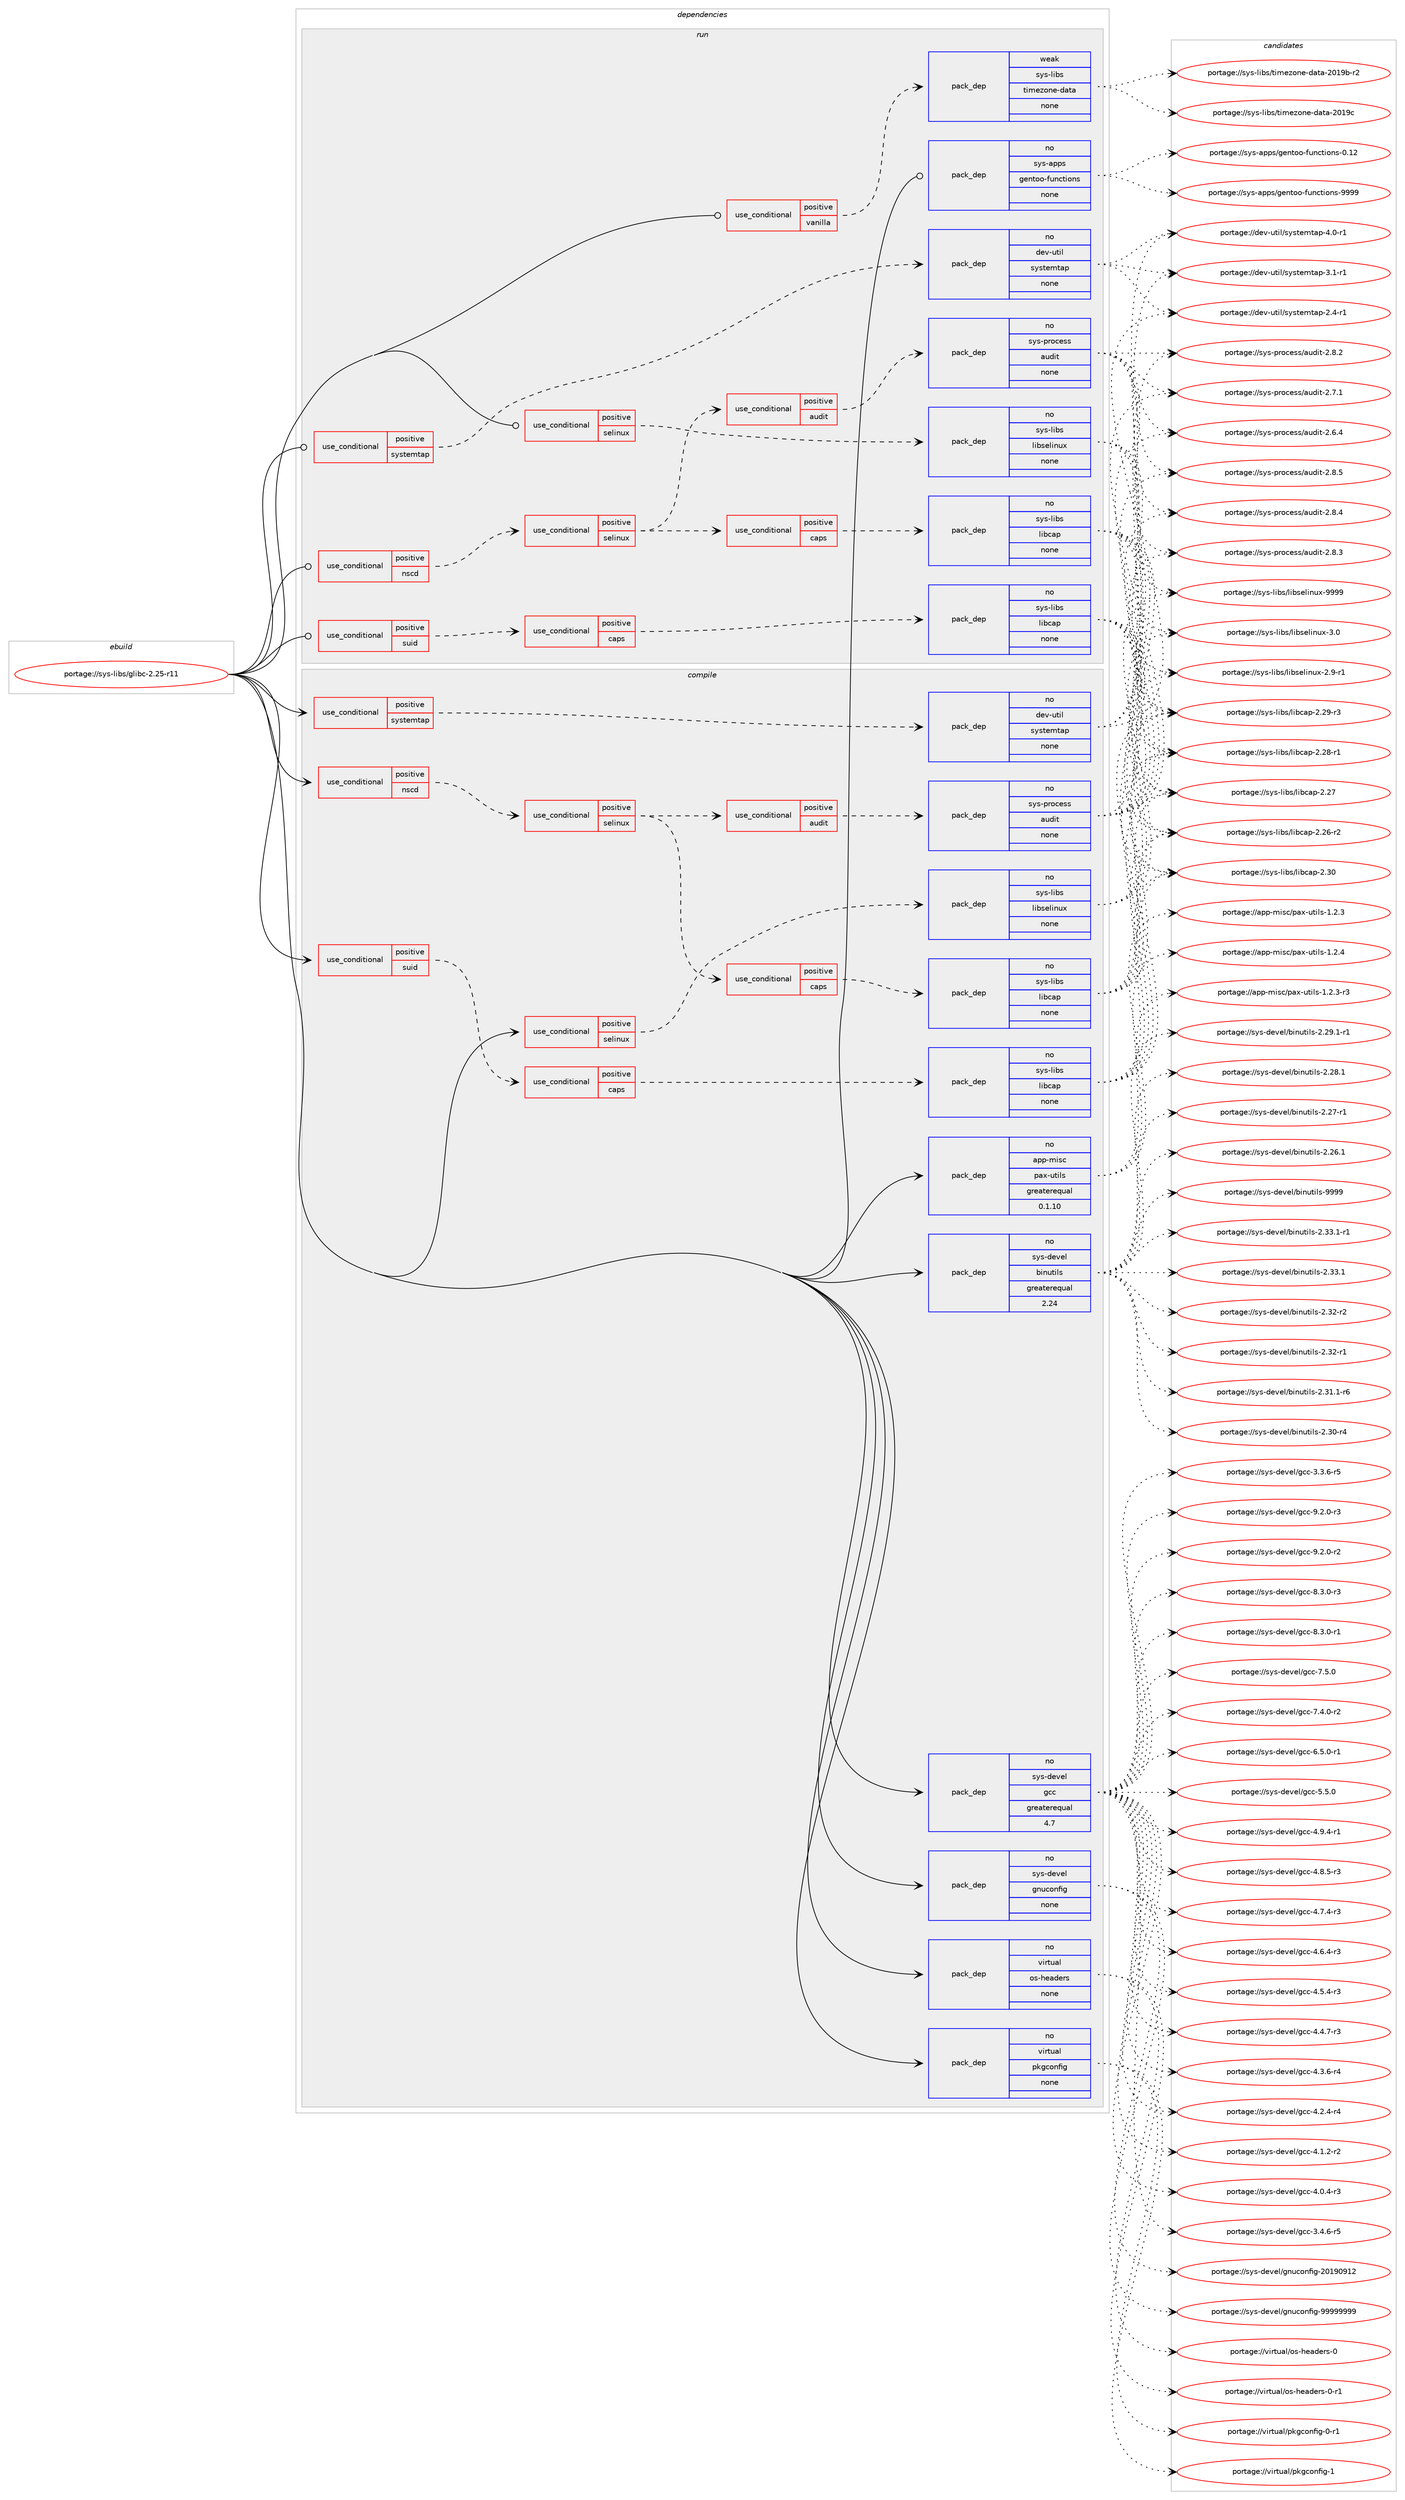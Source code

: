 digraph prolog {

# *************
# Graph options
# *************

newrank=true;
concentrate=true;
compound=true;
graph [rankdir=LR,fontname=Helvetica,fontsize=10,ranksep=1.5];#, ranksep=2.5, nodesep=0.2];
edge  [arrowhead=vee];
node  [fontname=Helvetica,fontsize=10];

# **********
# The ebuild
# **********

subgraph cluster_leftcol {
color=gray;
rank=same;
label=<<i>ebuild</i>>;
id [label="portage://sys-libs/glibc-2.25-r11", color=red, width=4, href="../sys-libs/glibc-2.25-r11.svg"];
}

# ****************
# The dependencies
# ****************

subgraph cluster_midcol {
color=gray;
label=<<i>dependencies</i>>;
subgraph cluster_compile {
fillcolor="#eeeeee";
style=filled;
label=<<i>compile</i>>;
subgraph cond8463 {
dependency45123 [label=<<TABLE BORDER="0" CELLBORDER="1" CELLSPACING="0" CELLPADDING="4"><TR><TD ROWSPAN="3" CELLPADDING="10">use_conditional</TD></TR><TR><TD>positive</TD></TR><TR><TD>nscd</TD></TR></TABLE>>, shape=none, color=red];
subgraph cond8464 {
dependency45124 [label=<<TABLE BORDER="0" CELLBORDER="1" CELLSPACING="0" CELLPADDING="4"><TR><TD ROWSPAN="3" CELLPADDING="10">use_conditional</TD></TR><TR><TD>positive</TD></TR><TR><TD>selinux</TD></TR></TABLE>>, shape=none, color=red];
subgraph cond8465 {
dependency45125 [label=<<TABLE BORDER="0" CELLBORDER="1" CELLSPACING="0" CELLPADDING="4"><TR><TD ROWSPAN="3" CELLPADDING="10">use_conditional</TD></TR><TR><TD>positive</TD></TR><TR><TD>audit</TD></TR></TABLE>>, shape=none, color=red];
subgraph pack35515 {
dependency45126 [label=<<TABLE BORDER="0" CELLBORDER="1" CELLSPACING="0" CELLPADDING="4" WIDTH="220"><TR><TD ROWSPAN="6" CELLPADDING="30">pack_dep</TD></TR><TR><TD WIDTH="110">no</TD></TR><TR><TD>sys-process</TD></TR><TR><TD>audit</TD></TR><TR><TD>none</TD></TR><TR><TD></TD></TR></TABLE>>, shape=none, color=blue];
}
dependency45125:e -> dependency45126:w [weight=20,style="dashed",arrowhead="vee"];
}
dependency45124:e -> dependency45125:w [weight=20,style="dashed",arrowhead="vee"];
subgraph cond8466 {
dependency45127 [label=<<TABLE BORDER="0" CELLBORDER="1" CELLSPACING="0" CELLPADDING="4"><TR><TD ROWSPAN="3" CELLPADDING="10">use_conditional</TD></TR><TR><TD>positive</TD></TR><TR><TD>caps</TD></TR></TABLE>>, shape=none, color=red];
subgraph pack35516 {
dependency45128 [label=<<TABLE BORDER="0" CELLBORDER="1" CELLSPACING="0" CELLPADDING="4" WIDTH="220"><TR><TD ROWSPAN="6" CELLPADDING="30">pack_dep</TD></TR><TR><TD WIDTH="110">no</TD></TR><TR><TD>sys-libs</TD></TR><TR><TD>libcap</TD></TR><TR><TD>none</TD></TR><TR><TD></TD></TR></TABLE>>, shape=none, color=blue];
}
dependency45127:e -> dependency45128:w [weight=20,style="dashed",arrowhead="vee"];
}
dependency45124:e -> dependency45127:w [weight=20,style="dashed",arrowhead="vee"];
}
dependency45123:e -> dependency45124:w [weight=20,style="dashed",arrowhead="vee"];
}
id:e -> dependency45123:w [weight=20,style="solid",arrowhead="vee"];
subgraph cond8467 {
dependency45129 [label=<<TABLE BORDER="0" CELLBORDER="1" CELLSPACING="0" CELLPADDING="4"><TR><TD ROWSPAN="3" CELLPADDING="10">use_conditional</TD></TR><TR><TD>positive</TD></TR><TR><TD>selinux</TD></TR></TABLE>>, shape=none, color=red];
subgraph pack35517 {
dependency45130 [label=<<TABLE BORDER="0" CELLBORDER="1" CELLSPACING="0" CELLPADDING="4" WIDTH="220"><TR><TD ROWSPAN="6" CELLPADDING="30">pack_dep</TD></TR><TR><TD WIDTH="110">no</TD></TR><TR><TD>sys-libs</TD></TR><TR><TD>libselinux</TD></TR><TR><TD>none</TD></TR><TR><TD></TD></TR></TABLE>>, shape=none, color=blue];
}
dependency45129:e -> dependency45130:w [weight=20,style="dashed",arrowhead="vee"];
}
id:e -> dependency45129:w [weight=20,style="solid",arrowhead="vee"];
subgraph cond8468 {
dependency45131 [label=<<TABLE BORDER="0" CELLBORDER="1" CELLSPACING="0" CELLPADDING="4"><TR><TD ROWSPAN="3" CELLPADDING="10">use_conditional</TD></TR><TR><TD>positive</TD></TR><TR><TD>suid</TD></TR></TABLE>>, shape=none, color=red];
subgraph cond8469 {
dependency45132 [label=<<TABLE BORDER="0" CELLBORDER="1" CELLSPACING="0" CELLPADDING="4"><TR><TD ROWSPAN="3" CELLPADDING="10">use_conditional</TD></TR><TR><TD>positive</TD></TR><TR><TD>caps</TD></TR></TABLE>>, shape=none, color=red];
subgraph pack35518 {
dependency45133 [label=<<TABLE BORDER="0" CELLBORDER="1" CELLSPACING="0" CELLPADDING="4" WIDTH="220"><TR><TD ROWSPAN="6" CELLPADDING="30">pack_dep</TD></TR><TR><TD WIDTH="110">no</TD></TR><TR><TD>sys-libs</TD></TR><TR><TD>libcap</TD></TR><TR><TD>none</TD></TR><TR><TD></TD></TR></TABLE>>, shape=none, color=blue];
}
dependency45132:e -> dependency45133:w [weight=20,style="dashed",arrowhead="vee"];
}
dependency45131:e -> dependency45132:w [weight=20,style="dashed",arrowhead="vee"];
}
id:e -> dependency45131:w [weight=20,style="solid",arrowhead="vee"];
subgraph cond8470 {
dependency45134 [label=<<TABLE BORDER="0" CELLBORDER="1" CELLSPACING="0" CELLPADDING="4"><TR><TD ROWSPAN="3" CELLPADDING="10">use_conditional</TD></TR><TR><TD>positive</TD></TR><TR><TD>systemtap</TD></TR></TABLE>>, shape=none, color=red];
subgraph pack35519 {
dependency45135 [label=<<TABLE BORDER="0" CELLBORDER="1" CELLSPACING="0" CELLPADDING="4" WIDTH="220"><TR><TD ROWSPAN="6" CELLPADDING="30">pack_dep</TD></TR><TR><TD WIDTH="110">no</TD></TR><TR><TD>dev-util</TD></TR><TR><TD>systemtap</TD></TR><TR><TD>none</TD></TR><TR><TD></TD></TR></TABLE>>, shape=none, color=blue];
}
dependency45134:e -> dependency45135:w [weight=20,style="dashed",arrowhead="vee"];
}
id:e -> dependency45134:w [weight=20,style="solid",arrowhead="vee"];
subgraph pack35520 {
dependency45136 [label=<<TABLE BORDER="0" CELLBORDER="1" CELLSPACING="0" CELLPADDING="4" WIDTH="220"><TR><TD ROWSPAN="6" CELLPADDING="30">pack_dep</TD></TR><TR><TD WIDTH="110">no</TD></TR><TR><TD>app-misc</TD></TR><TR><TD>pax-utils</TD></TR><TR><TD>greaterequal</TD></TR><TR><TD>0.1.10</TD></TR></TABLE>>, shape=none, color=blue];
}
id:e -> dependency45136:w [weight=20,style="solid",arrowhead="vee"];
subgraph pack35521 {
dependency45137 [label=<<TABLE BORDER="0" CELLBORDER="1" CELLSPACING="0" CELLPADDING="4" WIDTH="220"><TR><TD ROWSPAN="6" CELLPADDING="30">pack_dep</TD></TR><TR><TD WIDTH="110">no</TD></TR><TR><TD>sys-devel</TD></TR><TR><TD>binutils</TD></TR><TR><TD>greaterequal</TD></TR><TR><TD>2.24</TD></TR></TABLE>>, shape=none, color=blue];
}
id:e -> dependency45137:w [weight=20,style="solid",arrowhead="vee"];
subgraph pack35522 {
dependency45138 [label=<<TABLE BORDER="0" CELLBORDER="1" CELLSPACING="0" CELLPADDING="4" WIDTH="220"><TR><TD ROWSPAN="6" CELLPADDING="30">pack_dep</TD></TR><TR><TD WIDTH="110">no</TD></TR><TR><TD>sys-devel</TD></TR><TR><TD>gcc</TD></TR><TR><TD>greaterequal</TD></TR><TR><TD>4.7</TD></TR></TABLE>>, shape=none, color=blue];
}
id:e -> dependency45138:w [weight=20,style="solid",arrowhead="vee"];
subgraph pack35523 {
dependency45139 [label=<<TABLE BORDER="0" CELLBORDER="1" CELLSPACING="0" CELLPADDING="4" WIDTH="220"><TR><TD ROWSPAN="6" CELLPADDING="30">pack_dep</TD></TR><TR><TD WIDTH="110">no</TD></TR><TR><TD>sys-devel</TD></TR><TR><TD>gnuconfig</TD></TR><TR><TD>none</TD></TR><TR><TD></TD></TR></TABLE>>, shape=none, color=blue];
}
id:e -> dependency45139:w [weight=20,style="solid",arrowhead="vee"];
subgraph pack35524 {
dependency45140 [label=<<TABLE BORDER="0" CELLBORDER="1" CELLSPACING="0" CELLPADDING="4" WIDTH="220"><TR><TD ROWSPAN="6" CELLPADDING="30">pack_dep</TD></TR><TR><TD WIDTH="110">no</TD></TR><TR><TD>virtual</TD></TR><TR><TD>os-headers</TD></TR><TR><TD>none</TD></TR><TR><TD></TD></TR></TABLE>>, shape=none, color=blue];
}
id:e -> dependency45140:w [weight=20,style="solid",arrowhead="vee"];
subgraph pack35525 {
dependency45141 [label=<<TABLE BORDER="0" CELLBORDER="1" CELLSPACING="0" CELLPADDING="4" WIDTH="220"><TR><TD ROWSPAN="6" CELLPADDING="30">pack_dep</TD></TR><TR><TD WIDTH="110">no</TD></TR><TR><TD>virtual</TD></TR><TR><TD>pkgconfig</TD></TR><TR><TD>none</TD></TR><TR><TD></TD></TR></TABLE>>, shape=none, color=blue];
}
id:e -> dependency45141:w [weight=20,style="solid",arrowhead="vee"];
}
subgraph cluster_compileandrun {
fillcolor="#eeeeee";
style=filled;
label=<<i>compile and run</i>>;
}
subgraph cluster_run {
fillcolor="#eeeeee";
style=filled;
label=<<i>run</i>>;
subgraph cond8471 {
dependency45142 [label=<<TABLE BORDER="0" CELLBORDER="1" CELLSPACING="0" CELLPADDING="4"><TR><TD ROWSPAN="3" CELLPADDING="10">use_conditional</TD></TR><TR><TD>positive</TD></TR><TR><TD>nscd</TD></TR></TABLE>>, shape=none, color=red];
subgraph cond8472 {
dependency45143 [label=<<TABLE BORDER="0" CELLBORDER="1" CELLSPACING="0" CELLPADDING="4"><TR><TD ROWSPAN="3" CELLPADDING="10">use_conditional</TD></TR><TR><TD>positive</TD></TR><TR><TD>selinux</TD></TR></TABLE>>, shape=none, color=red];
subgraph cond8473 {
dependency45144 [label=<<TABLE BORDER="0" CELLBORDER="1" CELLSPACING="0" CELLPADDING="4"><TR><TD ROWSPAN="3" CELLPADDING="10">use_conditional</TD></TR><TR><TD>positive</TD></TR><TR><TD>audit</TD></TR></TABLE>>, shape=none, color=red];
subgraph pack35526 {
dependency45145 [label=<<TABLE BORDER="0" CELLBORDER="1" CELLSPACING="0" CELLPADDING="4" WIDTH="220"><TR><TD ROWSPAN="6" CELLPADDING="30">pack_dep</TD></TR><TR><TD WIDTH="110">no</TD></TR><TR><TD>sys-process</TD></TR><TR><TD>audit</TD></TR><TR><TD>none</TD></TR><TR><TD></TD></TR></TABLE>>, shape=none, color=blue];
}
dependency45144:e -> dependency45145:w [weight=20,style="dashed",arrowhead="vee"];
}
dependency45143:e -> dependency45144:w [weight=20,style="dashed",arrowhead="vee"];
subgraph cond8474 {
dependency45146 [label=<<TABLE BORDER="0" CELLBORDER="1" CELLSPACING="0" CELLPADDING="4"><TR><TD ROWSPAN="3" CELLPADDING="10">use_conditional</TD></TR><TR><TD>positive</TD></TR><TR><TD>caps</TD></TR></TABLE>>, shape=none, color=red];
subgraph pack35527 {
dependency45147 [label=<<TABLE BORDER="0" CELLBORDER="1" CELLSPACING="0" CELLPADDING="4" WIDTH="220"><TR><TD ROWSPAN="6" CELLPADDING="30">pack_dep</TD></TR><TR><TD WIDTH="110">no</TD></TR><TR><TD>sys-libs</TD></TR><TR><TD>libcap</TD></TR><TR><TD>none</TD></TR><TR><TD></TD></TR></TABLE>>, shape=none, color=blue];
}
dependency45146:e -> dependency45147:w [weight=20,style="dashed",arrowhead="vee"];
}
dependency45143:e -> dependency45146:w [weight=20,style="dashed",arrowhead="vee"];
}
dependency45142:e -> dependency45143:w [weight=20,style="dashed",arrowhead="vee"];
}
id:e -> dependency45142:w [weight=20,style="solid",arrowhead="odot"];
subgraph cond8475 {
dependency45148 [label=<<TABLE BORDER="0" CELLBORDER="1" CELLSPACING="0" CELLPADDING="4"><TR><TD ROWSPAN="3" CELLPADDING="10">use_conditional</TD></TR><TR><TD>positive</TD></TR><TR><TD>selinux</TD></TR></TABLE>>, shape=none, color=red];
subgraph pack35528 {
dependency45149 [label=<<TABLE BORDER="0" CELLBORDER="1" CELLSPACING="0" CELLPADDING="4" WIDTH="220"><TR><TD ROWSPAN="6" CELLPADDING="30">pack_dep</TD></TR><TR><TD WIDTH="110">no</TD></TR><TR><TD>sys-libs</TD></TR><TR><TD>libselinux</TD></TR><TR><TD>none</TD></TR><TR><TD></TD></TR></TABLE>>, shape=none, color=blue];
}
dependency45148:e -> dependency45149:w [weight=20,style="dashed",arrowhead="vee"];
}
id:e -> dependency45148:w [weight=20,style="solid",arrowhead="odot"];
subgraph cond8476 {
dependency45150 [label=<<TABLE BORDER="0" CELLBORDER="1" CELLSPACING="0" CELLPADDING="4"><TR><TD ROWSPAN="3" CELLPADDING="10">use_conditional</TD></TR><TR><TD>positive</TD></TR><TR><TD>suid</TD></TR></TABLE>>, shape=none, color=red];
subgraph cond8477 {
dependency45151 [label=<<TABLE BORDER="0" CELLBORDER="1" CELLSPACING="0" CELLPADDING="4"><TR><TD ROWSPAN="3" CELLPADDING="10">use_conditional</TD></TR><TR><TD>positive</TD></TR><TR><TD>caps</TD></TR></TABLE>>, shape=none, color=red];
subgraph pack35529 {
dependency45152 [label=<<TABLE BORDER="0" CELLBORDER="1" CELLSPACING="0" CELLPADDING="4" WIDTH="220"><TR><TD ROWSPAN="6" CELLPADDING="30">pack_dep</TD></TR><TR><TD WIDTH="110">no</TD></TR><TR><TD>sys-libs</TD></TR><TR><TD>libcap</TD></TR><TR><TD>none</TD></TR><TR><TD></TD></TR></TABLE>>, shape=none, color=blue];
}
dependency45151:e -> dependency45152:w [weight=20,style="dashed",arrowhead="vee"];
}
dependency45150:e -> dependency45151:w [weight=20,style="dashed",arrowhead="vee"];
}
id:e -> dependency45150:w [weight=20,style="solid",arrowhead="odot"];
subgraph cond8478 {
dependency45153 [label=<<TABLE BORDER="0" CELLBORDER="1" CELLSPACING="0" CELLPADDING="4"><TR><TD ROWSPAN="3" CELLPADDING="10">use_conditional</TD></TR><TR><TD>positive</TD></TR><TR><TD>systemtap</TD></TR></TABLE>>, shape=none, color=red];
subgraph pack35530 {
dependency45154 [label=<<TABLE BORDER="0" CELLBORDER="1" CELLSPACING="0" CELLPADDING="4" WIDTH="220"><TR><TD ROWSPAN="6" CELLPADDING="30">pack_dep</TD></TR><TR><TD WIDTH="110">no</TD></TR><TR><TD>dev-util</TD></TR><TR><TD>systemtap</TD></TR><TR><TD>none</TD></TR><TR><TD></TD></TR></TABLE>>, shape=none, color=blue];
}
dependency45153:e -> dependency45154:w [weight=20,style="dashed",arrowhead="vee"];
}
id:e -> dependency45153:w [weight=20,style="solid",arrowhead="odot"];
subgraph cond8479 {
dependency45155 [label=<<TABLE BORDER="0" CELLBORDER="1" CELLSPACING="0" CELLPADDING="4"><TR><TD ROWSPAN="3" CELLPADDING="10">use_conditional</TD></TR><TR><TD>positive</TD></TR><TR><TD>vanilla</TD></TR></TABLE>>, shape=none, color=red];
subgraph pack35531 {
dependency45156 [label=<<TABLE BORDER="0" CELLBORDER="1" CELLSPACING="0" CELLPADDING="4" WIDTH="220"><TR><TD ROWSPAN="6" CELLPADDING="30">pack_dep</TD></TR><TR><TD WIDTH="110">weak</TD></TR><TR><TD>sys-libs</TD></TR><TR><TD>timezone-data</TD></TR><TR><TD>none</TD></TR><TR><TD></TD></TR></TABLE>>, shape=none, color=blue];
}
dependency45155:e -> dependency45156:w [weight=20,style="dashed",arrowhead="vee"];
}
id:e -> dependency45155:w [weight=20,style="solid",arrowhead="odot"];
subgraph pack35532 {
dependency45157 [label=<<TABLE BORDER="0" CELLBORDER="1" CELLSPACING="0" CELLPADDING="4" WIDTH="220"><TR><TD ROWSPAN="6" CELLPADDING="30">pack_dep</TD></TR><TR><TD WIDTH="110">no</TD></TR><TR><TD>sys-apps</TD></TR><TR><TD>gentoo-functions</TD></TR><TR><TD>none</TD></TR><TR><TD></TD></TR></TABLE>>, shape=none, color=blue];
}
id:e -> dependency45157:w [weight=20,style="solid",arrowhead="odot"];
}
}

# **************
# The candidates
# **************

subgraph cluster_choices {
rank=same;
color=gray;
label=<<i>candidates</i>>;

subgraph choice35515 {
color=black;
nodesep=1;
choice11512111545112114111991011151154797117100105116455046564653 [label="portage://sys-process/audit-2.8.5", color=red, width=4,href="../sys-process/audit-2.8.5.svg"];
choice11512111545112114111991011151154797117100105116455046564652 [label="portage://sys-process/audit-2.8.4", color=red, width=4,href="../sys-process/audit-2.8.4.svg"];
choice11512111545112114111991011151154797117100105116455046564651 [label="portage://sys-process/audit-2.8.3", color=red, width=4,href="../sys-process/audit-2.8.3.svg"];
choice11512111545112114111991011151154797117100105116455046564650 [label="portage://sys-process/audit-2.8.2", color=red, width=4,href="../sys-process/audit-2.8.2.svg"];
choice11512111545112114111991011151154797117100105116455046554649 [label="portage://sys-process/audit-2.7.1", color=red, width=4,href="../sys-process/audit-2.7.1.svg"];
choice11512111545112114111991011151154797117100105116455046544652 [label="portage://sys-process/audit-2.6.4", color=red, width=4,href="../sys-process/audit-2.6.4.svg"];
dependency45126:e -> choice11512111545112114111991011151154797117100105116455046564653:w [style=dotted,weight="100"];
dependency45126:e -> choice11512111545112114111991011151154797117100105116455046564652:w [style=dotted,weight="100"];
dependency45126:e -> choice11512111545112114111991011151154797117100105116455046564651:w [style=dotted,weight="100"];
dependency45126:e -> choice11512111545112114111991011151154797117100105116455046564650:w [style=dotted,weight="100"];
dependency45126:e -> choice11512111545112114111991011151154797117100105116455046554649:w [style=dotted,weight="100"];
dependency45126:e -> choice11512111545112114111991011151154797117100105116455046544652:w [style=dotted,weight="100"];
}
subgraph choice35516 {
color=black;
nodesep=1;
choice1151211154510810598115471081059899971124550465148 [label="portage://sys-libs/libcap-2.30", color=red, width=4,href="../sys-libs/libcap-2.30.svg"];
choice11512111545108105981154710810598999711245504650574511451 [label="portage://sys-libs/libcap-2.29-r3", color=red, width=4,href="../sys-libs/libcap-2.29-r3.svg"];
choice11512111545108105981154710810598999711245504650564511449 [label="portage://sys-libs/libcap-2.28-r1", color=red, width=4,href="../sys-libs/libcap-2.28-r1.svg"];
choice1151211154510810598115471081059899971124550465055 [label="portage://sys-libs/libcap-2.27", color=red, width=4,href="../sys-libs/libcap-2.27.svg"];
choice11512111545108105981154710810598999711245504650544511450 [label="portage://sys-libs/libcap-2.26-r2", color=red, width=4,href="../sys-libs/libcap-2.26-r2.svg"];
dependency45128:e -> choice1151211154510810598115471081059899971124550465148:w [style=dotted,weight="100"];
dependency45128:e -> choice11512111545108105981154710810598999711245504650574511451:w [style=dotted,weight="100"];
dependency45128:e -> choice11512111545108105981154710810598999711245504650564511449:w [style=dotted,weight="100"];
dependency45128:e -> choice1151211154510810598115471081059899971124550465055:w [style=dotted,weight="100"];
dependency45128:e -> choice11512111545108105981154710810598999711245504650544511450:w [style=dotted,weight="100"];
}
subgraph choice35517 {
color=black;
nodesep=1;
choice115121115451081059811547108105981151011081051101171204557575757 [label="portage://sys-libs/libselinux-9999", color=red, width=4,href="../sys-libs/libselinux-9999.svg"];
choice1151211154510810598115471081059811510110810511011712045514648 [label="portage://sys-libs/libselinux-3.0", color=red, width=4,href="../sys-libs/libselinux-3.0.svg"];
choice11512111545108105981154710810598115101108105110117120455046574511449 [label="portage://sys-libs/libselinux-2.9-r1", color=red, width=4,href="../sys-libs/libselinux-2.9-r1.svg"];
dependency45130:e -> choice115121115451081059811547108105981151011081051101171204557575757:w [style=dotted,weight="100"];
dependency45130:e -> choice1151211154510810598115471081059811510110810511011712045514648:w [style=dotted,weight="100"];
dependency45130:e -> choice11512111545108105981154710810598115101108105110117120455046574511449:w [style=dotted,weight="100"];
}
subgraph choice35518 {
color=black;
nodesep=1;
choice1151211154510810598115471081059899971124550465148 [label="portage://sys-libs/libcap-2.30", color=red, width=4,href="../sys-libs/libcap-2.30.svg"];
choice11512111545108105981154710810598999711245504650574511451 [label="portage://sys-libs/libcap-2.29-r3", color=red, width=4,href="../sys-libs/libcap-2.29-r3.svg"];
choice11512111545108105981154710810598999711245504650564511449 [label="portage://sys-libs/libcap-2.28-r1", color=red, width=4,href="../sys-libs/libcap-2.28-r1.svg"];
choice1151211154510810598115471081059899971124550465055 [label="portage://sys-libs/libcap-2.27", color=red, width=4,href="../sys-libs/libcap-2.27.svg"];
choice11512111545108105981154710810598999711245504650544511450 [label="portage://sys-libs/libcap-2.26-r2", color=red, width=4,href="../sys-libs/libcap-2.26-r2.svg"];
dependency45133:e -> choice1151211154510810598115471081059899971124550465148:w [style=dotted,weight="100"];
dependency45133:e -> choice11512111545108105981154710810598999711245504650574511451:w [style=dotted,weight="100"];
dependency45133:e -> choice11512111545108105981154710810598999711245504650564511449:w [style=dotted,weight="100"];
dependency45133:e -> choice1151211154510810598115471081059899971124550465055:w [style=dotted,weight="100"];
dependency45133:e -> choice11512111545108105981154710810598999711245504650544511450:w [style=dotted,weight="100"];
}
subgraph choice35519 {
color=black;
nodesep=1;
choice100101118451171161051084711512111511610110911697112455246484511449 [label="portage://dev-util/systemtap-4.0-r1", color=red, width=4,href="../dev-util/systemtap-4.0-r1.svg"];
choice100101118451171161051084711512111511610110911697112455146494511449 [label="portage://dev-util/systemtap-3.1-r1", color=red, width=4,href="../dev-util/systemtap-3.1-r1.svg"];
choice100101118451171161051084711512111511610110911697112455046524511449 [label="portage://dev-util/systemtap-2.4-r1", color=red, width=4,href="../dev-util/systemtap-2.4-r1.svg"];
dependency45135:e -> choice100101118451171161051084711512111511610110911697112455246484511449:w [style=dotted,weight="100"];
dependency45135:e -> choice100101118451171161051084711512111511610110911697112455146494511449:w [style=dotted,weight="100"];
dependency45135:e -> choice100101118451171161051084711512111511610110911697112455046524511449:w [style=dotted,weight="100"];
}
subgraph choice35520 {
color=black;
nodesep=1;
choice971121124510910511599471129712045117116105108115454946504652 [label="portage://app-misc/pax-utils-1.2.4", color=red, width=4,href="../app-misc/pax-utils-1.2.4.svg"];
choice9711211245109105115994711297120451171161051081154549465046514511451 [label="portage://app-misc/pax-utils-1.2.3-r3", color=red, width=4,href="../app-misc/pax-utils-1.2.3-r3.svg"];
choice971121124510910511599471129712045117116105108115454946504651 [label="portage://app-misc/pax-utils-1.2.3", color=red, width=4,href="../app-misc/pax-utils-1.2.3.svg"];
dependency45136:e -> choice971121124510910511599471129712045117116105108115454946504652:w [style=dotted,weight="100"];
dependency45136:e -> choice9711211245109105115994711297120451171161051081154549465046514511451:w [style=dotted,weight="100"];
dependency45136:e -> choice971121124510910511599471129712045117116105108115454946504651:w [style=dotted,weight="100"];
}
subgraph choice35521 {
color=black;
nodesep=1;
choice1151211154510010111810110847981051101171161051081154557575757 [label="portage://sys-devel/binutils-9999", color=red, width=4,href="../sys-devel/binutils-9999.svg"];
choice115121115451001011181011084798105110117116105108115455046515146494511449 [label="portage://sys-devel/binutils-2.33.1-r1", color=red, width=4,href="../sys-devel/binutils-2.33.1-r1.svg"];
choice11512111545100101118101108479810511011711610510811545504651514649 [label="portage://sys-devel/binutils-2.33.1", color=red, width=4,href="../sys-devel/binutils-2.33.1.svg"];
choice11512111545100101118101108479810511011711610510811545504651504511450 [label="portage://sys-devel/binutils-2.32-r2", color=red, width=4,href="../sys-devel/binutils-2.32-r2.svg"];
choice11512111545100101118101108479810511011711610510811545504651504511449 [label="portage://sys-devel/binutils-2.32-r1", color=red, width=4,href="../sys-devel/binutils-2.32-r1.svg"];
choice115121115451001011181011084798105110117116105108115455046514946494511454 [label="portage://sys-devel/binutils-2.31.1-r6", color=red, width=4,href="../sys-devel/binutils-2.31.1-r6.svg"];
choice11512111545100101118101108479810511011711610510811545504651484511452 [label="portage://sys-devel/binutils-2.30-r4", color=red, width=4,href="../sys-devel/binutils-2.30-r4.svg"];
choice115121115451001011181011084798105110117116105108115455046505746494511449 [label="portage://sys-devel/binutils-2.29.1-r1", color=red, width=4,href="../sys-devel/binutils-2.29.1-r1.svg"];
choice11512111545100101118101108479810511011711610510811545504650564649 [label="portage://sys-devel/binutils-2.28.1", color=red, width=4,href="../sys-devel/binutils-2.28.1.svg"];
choice11512111545100101118101108479810511011711610510811545504650554511449 [label="portage://sys-devel/binutils-2.27-r1", color=red, width=4,href="../sys-devel/binutils-2.27-r1.svg"];
choice11512111545100101118101108479810511011711610510811545504650544649 [label="portage://sys-devel/binutils-2.26.1", color=red, width=4,href="../sys-devel/binutils-2.26.1.svg"];
dependency45137:e -> choice1151211154510010111810110847981051101171161051081154557575757:w [style=dotted,weight="100"];
dependency45137:e -> choice115121115451001011181011084798105110117116105108115455046515146494511449:w [style=dotted,weight="100"];
dependency45137:e -> choice11512111545100101118101108479810511011711610510811545504651514649:w [style=dotted,weight="100"];
dependency45137:e -> choice11512111545100101118101108479810511011711610510811545504651504511450:w [style=dotted,weight="100"];
dependency45137:e -> choice11512111545100101118101108479810511011711610510811545504651504511449:w [style=dotted,weight="100"];
dependency45137:e -> choice115121115451001011181011084798105110117116105108115455046514946494511454:w [style=dotted,weight="100"];
dependency45137:e -> choice11512111545100101118101108479810511011711610510811545504651484511452:w [style=dotted,weight="100"];
dependency45137:e -> choice115121115451001011181011084798105110117116105108115455046505746494511449:w [style=dotted,weight="100"];
dependency45137:e -> choice11512111545100101118101108479810511011711610510811545504650564649:w [style=dotted,weight="100"];
dependency45137:e -> choice11512111545100101118101108479810511011711610510811545504650554511449:w [style=dotted,weight="100"];
dependency45137:e -> choice11512111545100101118101108479810511011711610510811545504650544649:w [style=dotted,weight="100"];
}
subgraph choice35522 {
color=black;
nodesep=1;
choice115121115451001011181011084710399994557465046484511451 [label="portage://sys-devel/gcc-9.2.0-r3", color=red, width=4,href="../sys-devel/gcc-9.2.0-r3.svg"];
choice115121115451001011181011084710399994557465046484511450 [label="portage://sys-devel/gcc-9.2.0-r2", color=red, width=4,href="../sys-devel/gcc-9.2.0-r2.svg"];
choice115121115451001011181011084710399994556465146484511451 [label="portage://sys-devel/gcc-8.3.0-r3", color=red, width=4,href="../sys-devel/gcc-8.3.0-r3.svg"];
choice115121115451001011181011084710399994556465146484511449 [label="portage://sys-devel/gcc-8.3.0-r1", color=red, width=4,href="../sys-devel/gcc-8.3.0-r1.svg"];
choice11512111545100101118101108471039999455546534648 [label="portage://sys-devel/gcc-7.5.0", color=red, width=4,href="../sys-devel/gcc-7.5.0.svg"];
choice115121115451001011181011084710399994555465246484511450 [label="portage://sys-devel/gcc-7.4.0-r2", color=red, width=4,href="../sys-devel/gcc-7.4.0-r2.svg"];
choice115121115451001011181011084710399994554465346484511449 [label="portage://sys-devel/gcc-6.5.0-r1", color=red, width=4,href="../sys-devel/gcc-6.5.0-r1.svg"];
choice11512111545100101118101108471039999455346534648 [label="portage://sys-devel/gcc-5.5.0", color=red, width=4,href="../sys-devel/gcc-5.5.0.svg"];
choice115121115451001011181011084710399994552465746524511449 [label="portage://sys-devel/gcc-4.9.4-r1", color=red, width=4,href="../sys-devel/gcc-4.9.4-r1.svg"];
choice115121115451001011181011084710399994552465646534511451 [label="portage://sys-devel/gcc-4.8.5-r3", color=red, width=4,href="../sys-devel/gcc-4.8.5-r3.svg"];
choice115121115451001011181011084710399994552465546524511451 [label="portage://sys-devel/gcc-4.7.4-r3", color=red, width=4,href="../sys-devel/gcc-4.7.4-r3.svg"];
choice115121115451001011181011084710399994552465446524511451 [label="portage://sys-devel/gcc-4.6.4-r3", color=red, width=4,href="../sys-devel/gcc-4.6.4-r3.svg"];
choice115121115451001011181011084710399994552465346524511451 [label="portage://sys-devel/gcc-4.5.4-r3", color=red, width=4,href="../sys-devel/gcc-4.5.4-r3.svg"];
choice115121115451001011181011084710399994552465246554511451 [label="portage://sys-devel/gcc-4.4.7-r3", color=red, width=4,href="../sys-devel/gcc-4.4.7-r3.svg"];
choice115121115451001011181011084710399994552465146544511452 [label="portage://sys-devel/gcc-4.3.6-r4", color=red, width=4,href="../sys-devel/gcc-4.3.6-r4.svg"];
choice115121115451001011181011084710399994552465046524511452 [label="portage://sys-devel/gcc-4.2.4-r4", color=red, width=4,href="../sys-devel/gcc-4.2.4-r4.svg"];
choice115121115451001011181011084710399994552464946504511450 [label="portage://sys-devel/gcc-4.1.2-r2", color=red, width=4,href="../sys-devel/gcc-4.1.2-r2.svg"];
choice115121115451001011181011084710399994552464846524511451 [label="portage://sys-devel/gcc-4.0.4-r3", color=red, width=4,href="../sys-devel/gcc-4.0.4-r3.svg"];
choice115121115451001011181011084710399994551465246544511453 [label="portage://sys-devel/gcc-3.4.6-r5", color=red, width=4,href="../sys-devel/gcc-3.4.6-r5.svg"];
choice115121115451001011181011084710399994551465146544511453 [label="portage://sys-devel/gcc-3.3.6-r5", color=red, width=4,href="../sys-devel/gcc-3.3.6-r5.svg"];
dependency45138:e -> choice115121115451001011181011084710399994557465046484511451:w [style=dotted,weight="100"];
dependency45138:e -> choice115121115451001011181011084710399994557465046484511450:w [style=dotted,weight="100"];
dependency45138:e -> choice115121115451001011181011084710399994556465146484511451:w [style=dotted,weight="100"];
dependency45138:e -> choice115121115451001011181011084710399994556465146484511449:w [style=dotted,weight="100"];
dependency45138:e -> choice11512111545100101118101108471039999455546534648:w [style=dotted,weight="100"];
dependency45138:e -> choice115121115451001011181011084710399994555465246484511450:w [style=dotted,weight="100"];
dependency45138:e -> choice115121115451001011181011084710399994554465346484511449:w [style=dotted,weight="100"];
dependency45138:e -> choice11512111545100101118101108471039999455346534648:w [style=dotted,weight="100"];
dependency45138:e -> choice115121115451001011181011084710399994552465746524511449:w [style=dotted,weight="100"];
dependency45138:e -> choice115121115451001011181011084710399994552465646534511451:w [style=dotted,weight="100"];
dependency45138:e -> choice115121115451001011181011084710399994552465546524511451:w [style=dotted,weight="100"];
dependency45138:e -> choice115121115451001011181011084710399994552465446524511451:w [style=dotted,weight="100"];
dependency45138:e -> choice115121115451001011181011084710399994552465346524511451:w [style=dotted,weight="100"];
dependency45138:e -> choice115121115451001011181011084710399994552465246554511451:w [style=dotted,weight="100"];
dependency45138:e -> choice115121115451001011181011084710399994552465146544511452:w [style=dotted,weight="100"];
dependency45138:e -> choice115121115451001011181011084710399994552465046524511452:w [style=dotted,weight="100"];
dependency45138:e -> choice115121115451001011181011084710399994552464946504511450:w [style=dotted,weight="100"];
dependency45138:e -> choice115121115451001011181011084710399994552464846524511451:w [style=dotted,weight="100"];
dependency45138:e -> choice115121115451001011181011084710399994551465246544511453:w [style=dotted,weight="100"];
dependency45138:e -> choice115121115451001011181011084710399994551465146544511453:w [style=dotted,weight="100"];
}
subgraph choice35523 {
color=black;
nodesep=1;
choice115121115451001011181011084710311011799111110102105103455757575757575757 [label="portage://sys-devel/gnuconfig-99999999", color=red, width=4,href="../sys-devel/gnuconfig-99999999.svg"];
choice115121115451001011181011084710311011799111110102105103455048495748574950 [label="portage://sys-devel/gnuconfig-20190912", color=red, width=4,href="../sys-devel/gnuconfig-20190912.svg"];
dependency45139:e -> choice115121115451001011181011084710311011799111110102105103455757575757575757:w [style=dotted,weight="100"];
dependency45139:e -> choice115121115451001011181011084710311011799111110102105103455048495748574950:w [style=dotted,weight="100"];
}
subgraph choice35524 {
color=black;
nodesep=1;
choice1181051141161179710847111115451041019710010111411545484511449 [label="portage://virtual/os-headers-0-r1", color=red, width=4,href="../virtual/os-headers-0-r1.svg"];
choice118105114116117971084711111545104101971001011141154548 [label="portage://virtual/os-headers-0", color=red, width=4,href="../virtual/os-headers-0.svg"];
dependency45140:e -> choice1181051141161179710847111115451041019710010111411545484511449:w [style=dotted,weight="100"];
dependency45140:e -> choice118105114116117971084711111545104101971001011141154548:w [style=dotted,weight="100"];
}
subgraph choice35525 {
color=black;
nodesep=1;
choice1181051141161179710847112107103991111101021051034549 [label="portage://virtual/pkgconfig-1", color=red, width=4,href="../virtual/pkgconfig-1.svg"];
choice11810511411611797108471121071039911111010210510345484511449 [label="portage://virtual/pkgconfig-0-r1", color=red, width=4,href="../virtual/pkgconfig-0-r1.svg"];
dependency45141:e -> choice1181051141161179710847112107103991111101021051034549:w [style=dotted,weight="100"];
dependency45141:e -> choice11810511411611797108471121071039911111010210510345484511449:w [style=dotted,weight="100"];
}
subgraph choice35526 {
color=black;
nodesep=1;
choice11512111545112114111991011151154797117100105116455046564653 [label="portage://sys-process/audit-2.8.5", color=red, width=4,href="../sys-process/audit-2.8.5.svg"];
choice11512111545112114111991011151154797117100105116455046564652 [label="portage://sys-process/audit-2.8.4", color=red, width=4,href="../sys-process/audit-2.8.4.svg"];
choice11512111545112114111991011151154797117100105116455046564651 [label="portage://sys-process/audit-2.8.3", color=red, width=4,href="../sys-process/audit-2.8.3.svg"];
choice11512111545112114111991011151154797117100105116455046564650 [label="portage://sys-process/audit-2.8.2", color=red, width=4,href="../sys-process/audit-2.8.2.svg"];
choice11512111545112114111991011151154797117100105116455046554649 [label="portage://sys-process/audit-2.7.1", color=red, width=4,href="../sys-process/audit-2.7.1.svg"];
choice11512111545112114111991011151154797117100105116455046544652 [label="portage://sys-process/audit-2.6.4", color=red, width=4,href="../sys-process/audit-2.6.4.svg"];
dependency45145:e -> choice11512111545112114111991011151154797117100105116455046564653:w [style=dotted,weight="100"];
dependency45145:e -> choice11512111545112114111991011151154797117100105116455046564652:w [style=dotted,weight="100"];
dependency45145:e -> choice11512111545112114111991011151154797117100105116455046564651:w [style=dotted,weight="100"];
dependency45145:e -> choice11512111545112114111991011151154797117100105116455046564650:w [style=dotted,weight="100"];
dependency45145:e -> choice11512111545112114111991011151154797117100105116455046554649:w [style=dotted,weight="100"];
dependency45145:e -> choice11512111545112114111991011151154797117100105116455046544652:w [style=dotted,weight="100"];
}
subgraph choice35527 {
color=black;
nodesep=1;
choice1151211154510810598115471081059899971124550465148 [label="portage://sys-libs/libcap-2.30", color=red, width=4,href="../sys-libs/libcap-2.30.svg"];
choice11512111545108105981154710810598999711245504650574511451 [label="portage://sys-libs/libcap-2.29-r3", color=red, width=4,href="../sys-libs/libcap-2.29-r3.svg"];
choice11512111545108105981154710810598999711245504650564511449 [label="portage://sys-libs/libcap-2.28-r1", color=red, width=4,href="../sys-libs/libcap-2.28-r1.svg"];
choice1151211154510810598115471081059899971124550465055 [label="portage://sys-libs/libcap-2.27", color=red, width=4,href="../sys-libs/libcap-2.27.svg"];
choice11512111545108105981154710810598999711245504650544511450 [label="portage://sys-libs/libcap-2.26-r2", color=red, width=4,href="../sys-libs/libcap-2.26-r2.svg"];
dependency45147:e -> choice1151211154510810598115471081059899971124550465148:w [style=dotted,weight="100"];
dependency45147:e -> choice11512111545108105981154710810598999711245504650574511451:w [style=dotted,weight="100"];
dependency45147:e -> choice11512111545108105981154710810598999711245504650564511449:w [style=dotted,weight="100"];
dependency45147:e -> choice1151211154510810598115471081059899971124550465055:w [style=dotted,weight="100"];
dependency45147:e -> choice11512111545108105981154710810598999711245504650544511450:w [style=dotted,weight="100"];
}
subgraph choice35528 {
color=black;
nodesep=1;
choice115121115451081059811547108105981151011081051101171204557575757 [label="portage://sys-libs/libselinux-9999", color=red, width=4,href="../sys-libs/libselinux-9999.svg"];
choice1151211154510810598115471081059811510110810511011712045514648 [label="portage://sys-libs/libselinux-3.0", color=red, width=4,href="../sys-libs/libselinux-3.0.svg"];
choice11512111545108105981154710810598115101108105110117120455046574511449 [label="portage://sys-libs/libselinux-2.9-r1", color=red, width=4,href="../sys-libs/libselinux-2.9-r1.svg"];
dependency45149:e -> choice115121115451081059811547108105981151011081051101171204557575757:w [style=dotted,weight="100"];
dependency45149:e -> choice1151211154510810598115471081059811510110810511011712045514648:w [style=dotted,weight="100"];
dependency45149:e -> choice11512111545108105981154710810598115101108105110117120455046574511449:w [style=dotted,weight="100"];
}
subgraph choice35529 {
color=black;
nodesep=1;
choice1151211154510810598115471081059899971124550465148 [label="portage://sys-libs/libcap-2.30", color=red, width=4,href="../sys-libs/libcap-2.30.svg"];
choice11512111545108105981154710810598999711245504650574511451 [label="portage://sys-libs/libcap-2.29-r3", color=red, width=4,href="../sys-libs/libcap-2.29-r3.svg"];
choice11512111545108105981154710810598999711245504650564511449 [label="portage://sys-libs/libcap-2.28-r1", color=red, width=4,href="../sys-libs/libcap-2.28-r1.svg"];
choice1151211154510810598115471081059899971124550465055 [label="portage://sys-libs/libcap-2.27", color=red, width=4,href="../sys-libs/libcap-2.27.svg"];
choice11512111545108105981154710810598999711245504650544511450 [label="portage://sys-libs/libcap-2.26-r2", color=red, width=4,href="../sys-libs/libcap-2.26-r2.svg"];
dependency45152:e -> choice1151211154510810598115471081059899971124550465148:w [style=dotted,weight="100"];
dependency45152:e -> choice11512111545108105981154710810598999711245504650574511451:w [style=dotted,weight="100"];
dependency45152:e -> choice11512111545108105981154710810598999711245504650564511449:w [style=dotted,weight="100"];
dependency45152:e -> choice1151211154510810598115471081059899971124550465055:w [style=dotted,weight="100"];
dependency45152:e -> choice11512111545108105981154710810598999711245504650544511450:w [style=dotted,weight="100"];
}
subgraph choice35530 {
color=black;
nodesep=1;
choice100101118451171161051084711512111511610110911697112455246484511449 [label="portage://dev-util/systemtap-4.0-r1", color=red, width=4,href="../dev-util/systemtap-4.0-r1.svg"];
choice100101118451171161051084711512111511610110911697112455146494511449 [label="portage://dev-util/systemtap-3.1-r1", color=red, width=4,href="../dev-util/systemtap-3.1-r1.svg"];
choice100101118451171161051084711512111511610110911697112455046524511449 [label="portage://dev-util/systemtap-2.4-r1", color=red, width=4,href="../dev-util/systemtap-2.4-r1.svg"];
dependency45154:e -> choice100101118451171161051084711512111511610110911697112455246484511449:w [style=dotted,weight="100"];
dependency45154:e -> choice100101118451171161051084711512111511610110911697112455146494511449:w [style=dotted,weight="100"];
dependency45154:e -> choice100101118451171161051084711512111511610110911697112455046524511449:w [style=dotted,weight="100"];
}
subgraph choice35531 {
color=black;
nodesep=1;
choice115121115451081059811547116105109101122111110101451009711697455048495799 [label="portage://sys-libs/timezone-data-2019c", color=red, width=4,href="../sys-libs/timezone-data-2019c.svg"];
choice1151211154510810598115471161051091011221111101014510097116974550484957984511450 [label="portage://sys-libs/timezone-data-2019b-r2", color=red, width=4,href="../sys-libs/timezone-data-2019b-r2.svg"];
dependency45156:e -> choice115121115451081059811547116105109101122111110101451009711697455048495799:w [style=dotted,weight="100"];
dependency45156:e -> choice1151211154510810598115471161051091011221111101014510097116974550484957984511450:w [style=dotted,weight="100"];
}
subgraph choice35532 {
color=black;
nodesep=1;
choice11512111545971121121154710310111011611111145102117110991161051111101154557575757 [label="portage://sys-apps/gentoo-functions-9999", color=red, width=4,href="../sys-apps/gentoo-functions-9999.svg"];
choice11512111545971121121154710310111011611111145102117110991161051111101154548464950 [label="portage://sys-apps/gentoo-functions-0.12", color=red, width=4,href="../sys-apps/gentoo-functions-0.12.svg"];
dependency45157:e -> choice11512111545971121121154710310111011611111145102117110991161051111101154557575757:w [style=dotted,weight="100"];
dependency45157:e -> choice11512111545971121121154710310111011611111145102117110991161051111101154548464950:w [style=dotted,weight="100"];
}
}

}
